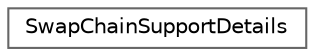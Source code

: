 digraph "Иерархия классов. Графический вид."
{
 // LATEX_PDF_SIZE
  bgcolor="transparent";
  edge [fontname=Helvetica,fontsize=10,labelfontname=Helvetica,labelfontsize=10];
  node [fontname=Helvetica,fontsize=10,shape=box,height=0.2,width=0.4];
  rankdir="LR";
  Node0 [id="Node000000",label="SwapChainSupportDetails",height=0.2,width=0.4,color="grey40", fillcolor="white", style="filled",URL="$struct_swap_chain_support_details.html",tooltip=" "];
}
